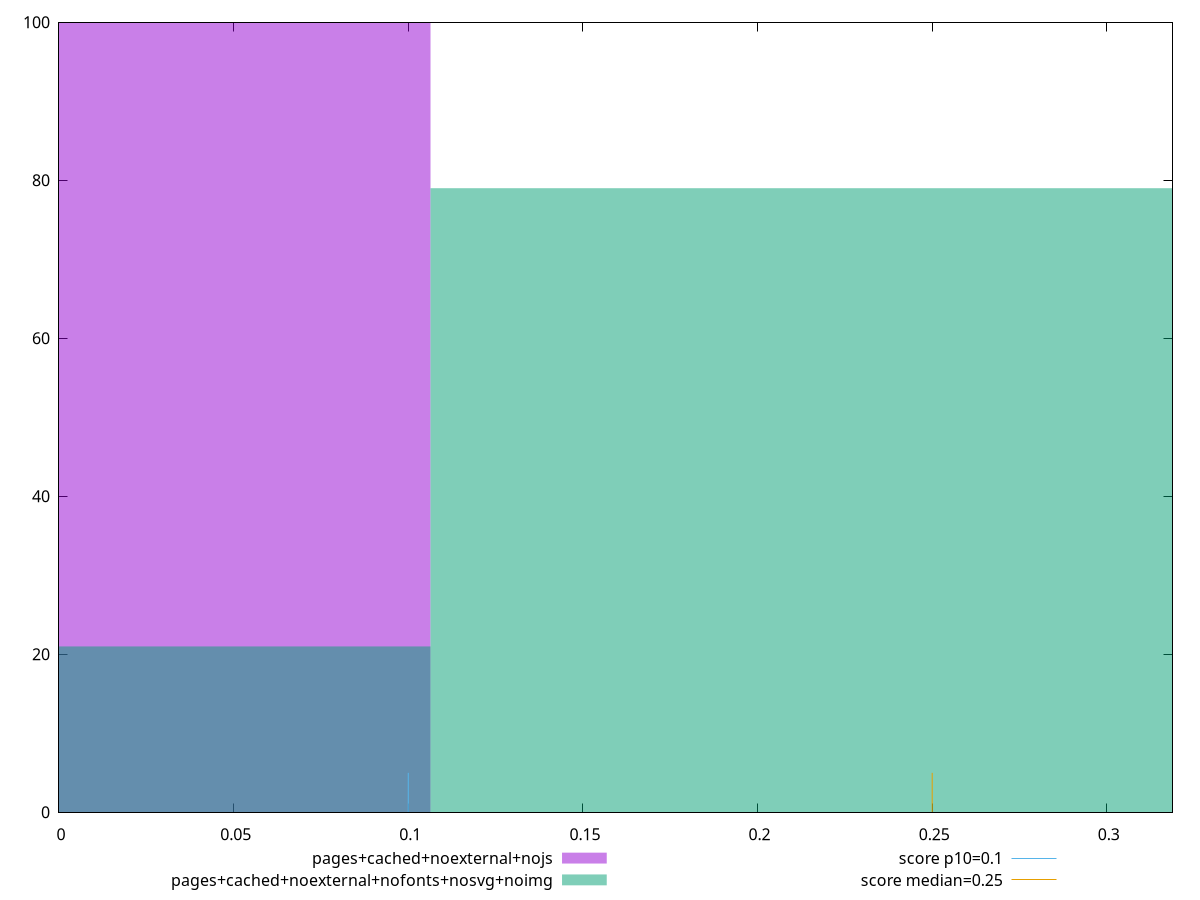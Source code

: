 reset

$pagesCachedNoexternalNojs <<EOF
0 100
EOF

$pagesCachedNoexternalNofontsNosvgNoimg <<EOF
0.21272499273966294 79
0 21
EOF

set key outside below
set boxwidth 0.21272499273966294
set xrange [0:0.3188018798828125]
set yrange [0:100]
set style fill transparent solid 0.5 noborder

set parametric
set terminal svg size 640, 500 enhanced background rgb 'white'
set output "report_00007_2020-12-11T15:55:29.892Z/cumulative-layout-shift/comparison/histogram/10_vs_11.svg"

plot $pagesCachedNoexternalNojs title "pages+cached+noexternal+nojs" with boxes, \
     $pagesCachedNoexternalNofontsNosvgNoimg title "pages+cached+noexternal+nofonts+nosvg+noimg" with boxes, \
     0.1,t title "score p10=0.1", \
     0.25,t title "score median=0.25"

reset
